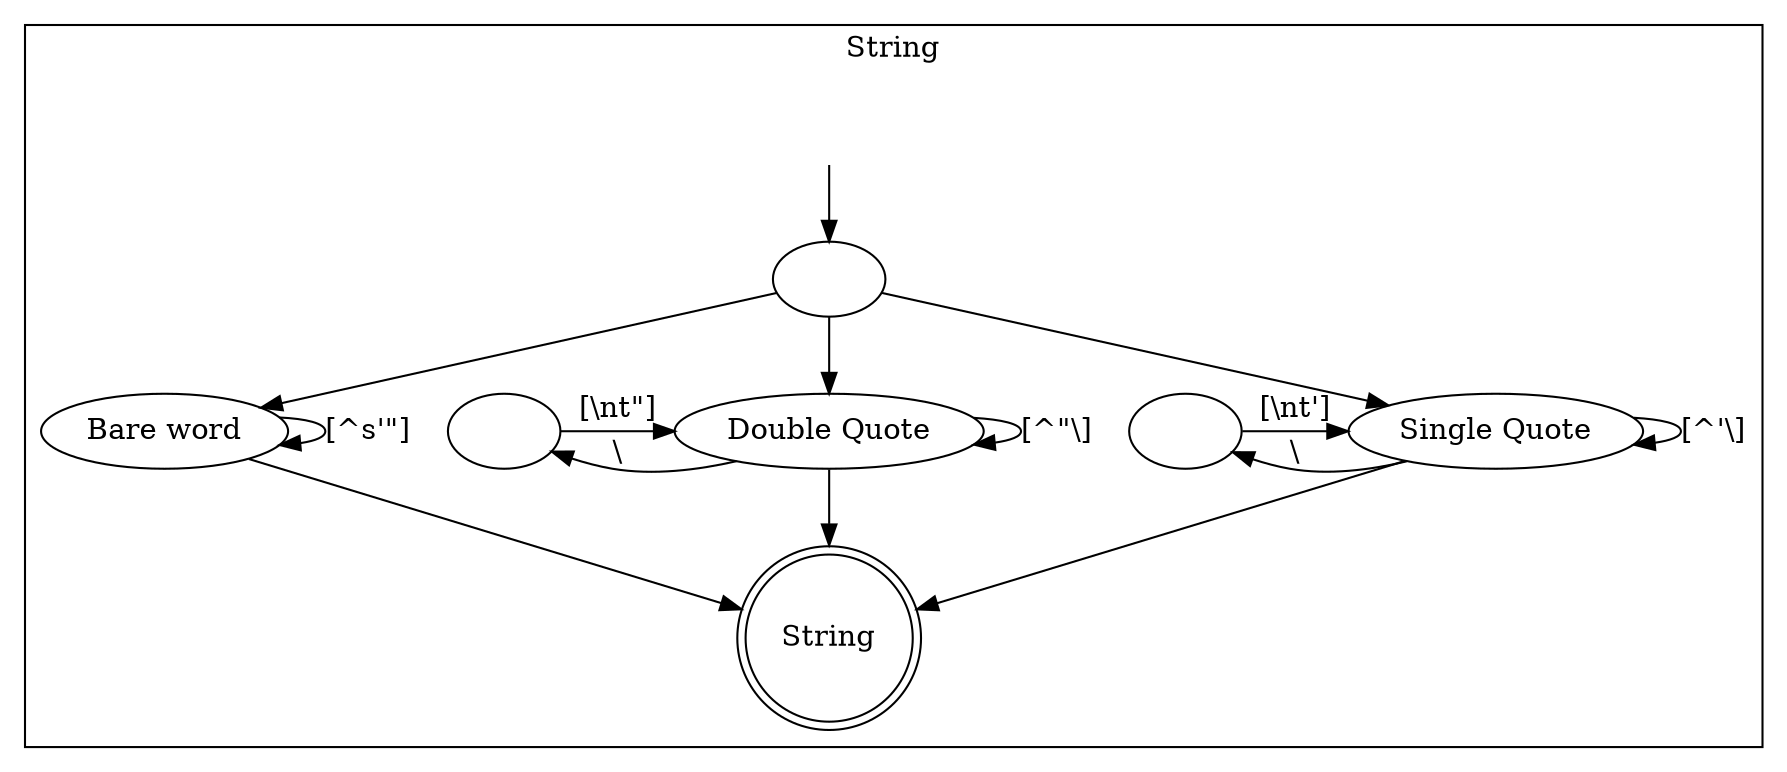 digraph NFA {
    subgraph cluster_string {
        label="String"

        node [label=" "]

        s0 [shape=none]
        s2 [label="Bare word"]
        s2 [label="Bare word"]
        s3 [label="Double Quote"]
        s5 [label="Single Quote"]
        s7 [shape=doublecircle, label="String"]

        s0 -> s1
        s1 -> s2
        s1 -> s3
        s1 -> s5

        s2 -> s2 [label="[^\s'\"]"]
        s2 -> s7

        s3 -> s3 [label="[^\"\\]"]
        { rank=same
            s3 -> s4 [label="\\"]
            s4 -> s3 [label="[\\nt\"]"]
        }
        s3 -> s7

        s5 -> s5 [label="[^'\\]"]
        { rank=same
            s5 -> s6 [label="\\"]
            s6 -> s5 [label="[\\nt']"]
        }
        s5 -> s7
    }
}
